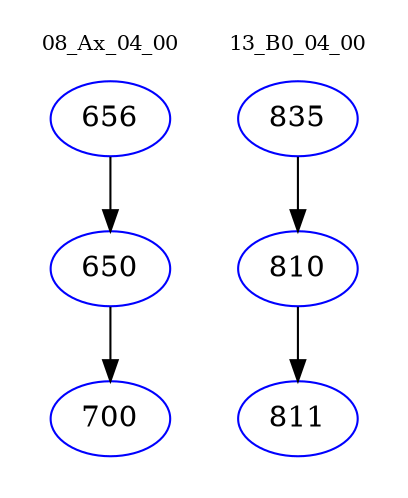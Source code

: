 digraph{
subgraph cluster_0 {
color = white
label = "08_Ax_04_00";
fontsize=10;
T0_656 [label="656", color="blue"]
T0_656 -> T0_650 [color="black"]
T0_650 [label="650", color="blue"]
T0_650 -> T0_700 [color="black"]
T0_700 [label="700", color="blue"]
}
subgraph cluster_1 {
color = white
label = "13_B0_04_00";
fontsize=10;
T1_835 [label="835", color="blue"]
T1_835 -> T1_810 [color="black"]
T1_810 [label="810", color="blue"]
T1_810 -> T1_811 [color="black"]
T1_811 [label="811", color="blue"]
}
}
